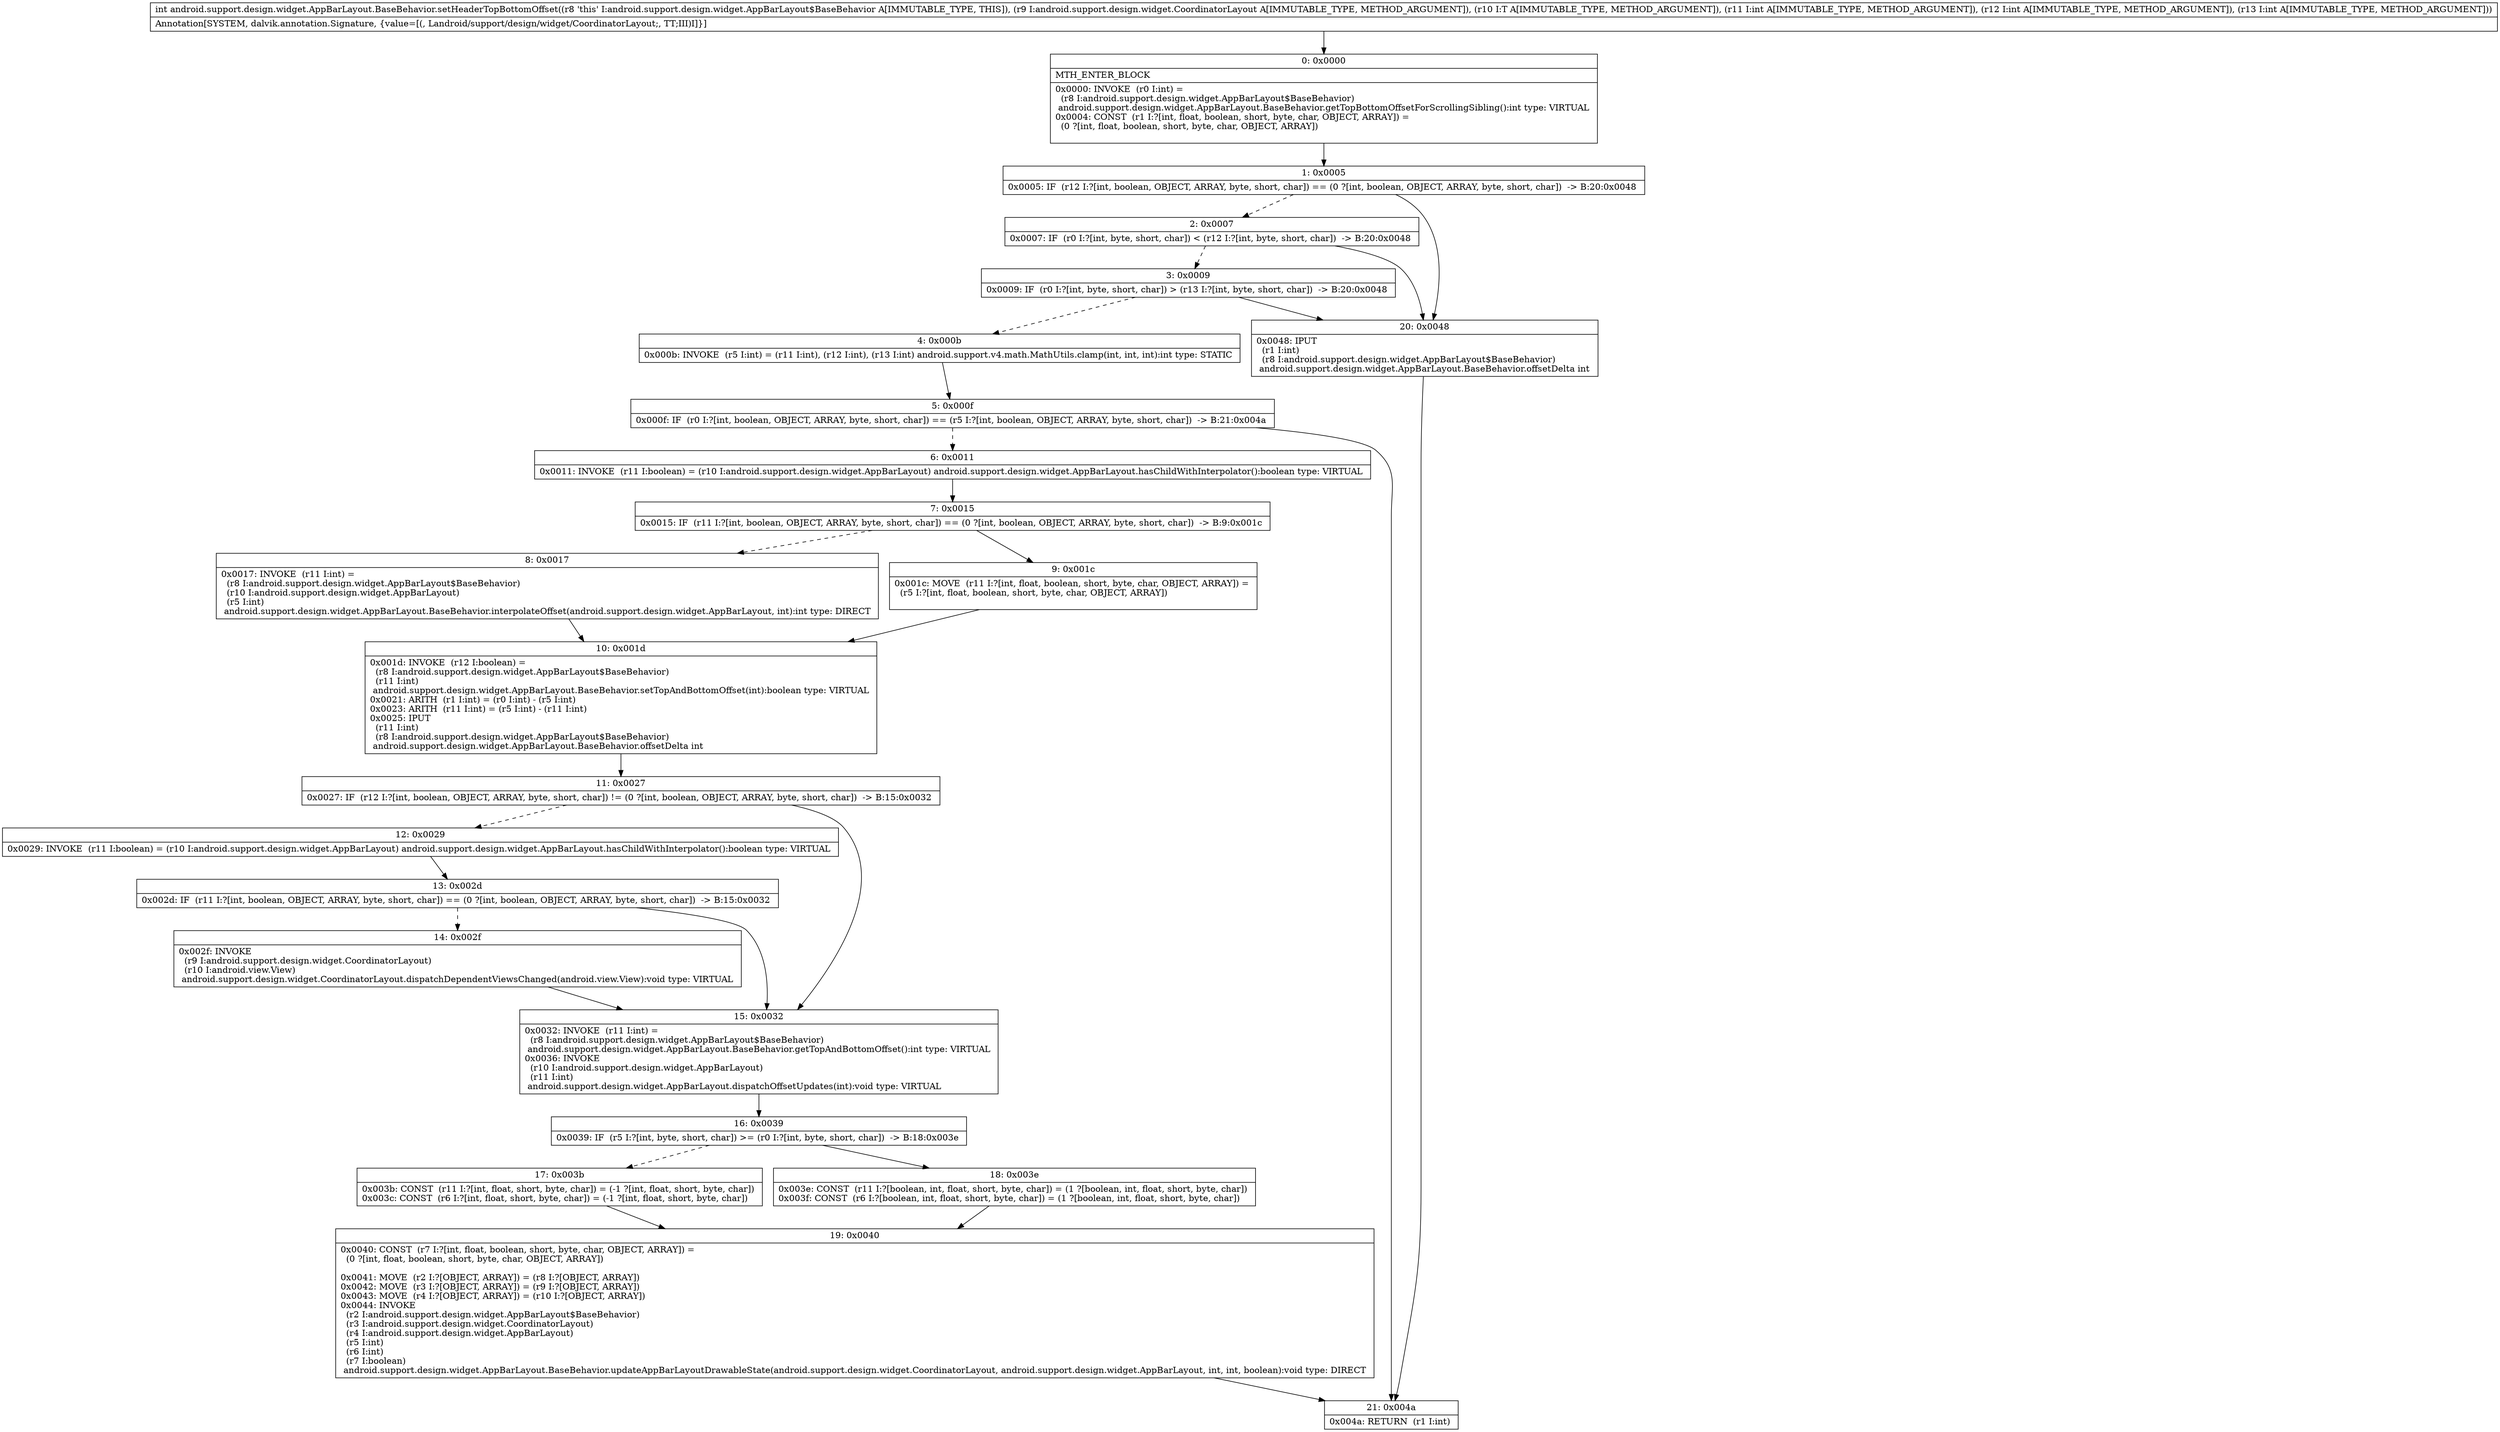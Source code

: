 digraph "CFG forandroid.support.design.widget.AppBarLayout.BaseBehavior.setHeaderTopBottomOffset(Landroid\/support\/design\/widget\/CoordinatorLayout;Landroid\/support\/design\/widget\/AppBarLayout;III)I" {
Node_0 [shape=record,label="{0\:\ 0x0000|MTH_ENTER_BLOCK\l|0x0000: INVOKE  (r0 I:int) = \l  (r8 I:android.support.design.widget.AppBarLayout$BaseBehavior)\l android.support.design.widget.AppBarLayout.BaseBehavior.getTopBottomOffsetForScrollingSibling():int type: VIRTUAL \l0x0004: CONST  (r1 I:?[int, float, boolean, short, byte, char, OBJECT, ARRAY]) = \l  (0 ?[int, float, boolean, short, byte, char, OBJECT, ARRAY])\l \l}"];
Node_1 [shape=record,label="{1\:\ 0x0005|0x0005: IF  (r12 I:?[int, boolean, OBJECT, ARRAY, byte, short, char]) == (0 ?[int, boolean, OBJECT, ARRAY, byte, short, char])  \-\> B:20:0x0048 \l}"];
Node_2 [shape=record,label="{2\:\ 0x0007|0x0007: IF  (r0 I:?[int, byte, short, char]) \< (r12 I:?[int, byte, short, char])  \-\> B:20:0x0048 \l}"];
Node_3 [shape=record,label="{3\:\ 0x0009|0x0009: IF  (r0 I:?[int, byte, short, char]) \> (r13 I:?[int, byte, short, char])  \-\> B:20:0x0048 \l}"];
Node_4 [shape=record,label="{4\:\ 0x000b|0x000b: INVOKE  (r5 I:int) = (r11 I:int), (r12 I:int), (r13 I:int) android.support.v4.math.MathUtils.clamp(int, int, int):int type: STATIC \l}"];
Node_5 [shape=record,label="{5\:\ 0x000f|0x000f: IF  (r0 I:?[int, boolean, OBJECT, ARRAY, byte, short, char]) == (r5 I:?[int, boolean, OBJECT, ARRAY, byte, short, char])  \-\> B:21:0x004a \l}"];
Node_6 [shape=record,label="{6\:\ 0x0011|0x0011: INVOKE  (r11 I:boolean) = (r10 I:android.support.design.widget.AppBarLayout) android.support.design.widget.AppBarLayout.hasChildWithInterpolator():boolean type: VIRTUAL \l}"];
Node_7 [shape=record,label="{7\:\ 0x0015|0x0015: IF  (r11 I:?[int, boolean, OBJECT, ARRAY, byte, short, char]) == (0 ?[int, boolean, OBJECT, ARRAY, byte, short, char])  \-\> B:9:0x001c \l}"];
Node_8 [shape=record,label="{8\:\ 0x0017|0x0017: INVOKE  (r11 I:int) = \l  (r8 I:android.support.design.widget.AppBarLayout$BaseBehavior)\l  (r10 I:android.support.design.widget.AppBarLayout)\l  (r5 I:int)\l android.support.design.widget.AppBarLayout.BaseBehavior.interpolateOffset(android.support.design.widget.AppBarLayout, int):int type: DIRECT \l}"];
Node_9 [shape=record,label="{9\:\ 0x001c|0x001c: MOVE  (r11 I:?[int, float, boolean, short, byte, char, OBJECT, ARRAY]) = \l  (r5 I:?[int, float, boolean, short, byte, char, OBJECT, ARRAY])\l \l}"];
Node_10 [shape=record,label="{10\:\ 0x001d|0x001d: INVOKE  (r12 I:boolean) = \l  (r8 I:android.support.design.widget.AppBarLayout$BaseBehavior)\l  (r11 I:int)\l android.support.design.widget.AppBarLayout.BaseBehavior.setTopAndBottomOffset(int):boolean type: VIRTUAL \l0x0021: ARITH  (r1 I:int) = (r0 I:int) \- (r5 I:int) \l0x0023: ARITH  (r11 I:int) = (r5 I:int) \- (r11 I:int) \l0x0025: IPUT  \l  (r11 I:int)\l  (r8 I:android.support.design.widget.AppBarLayout$BaseBehavior)\l android.support.design.widget.AppBarLayout.BaseBehavior.offsetDelta int \l}"];
Node_11 [shape=record,label="{11\:\ 0x0027|0x0027: IF  (r12 I:?[int, boolean, OBJECT, ARRAY, byte, short, char]) != (0 ?[int, boolean, OBJECT, ARRAY, byte, short, char])  \-\> B:15:0x0032 \l}"];
Node_12 [shape=record,label="{12\:\ 0x0029|0x0029: INVOKE  (r11 I:boolean) = (r10 I:android.support.design.widget.AppBarLayout) android.support.design.widget.AppBarLayout.hasChildWithInterpolator():boolean type: VIRTUAL \l}"];
Node_13 [shape=record,label="{13\:\ 0x002d|0x002d: IF  (r11 I:?[int, boolean, OBJECT, ARRAY, byte, short, char]) == (0 ?[int, boolean, OBJECT, ARRAY, byte, short, char])  \-\> B:15:0x0032 \l}"];
Node_14 [shape=record,label="{14\:\ 0x002f|0x002f: INVOKE  \l  (r9 I:android.support.design.widget.CoordinatorLayout)\l  (r10 I:android.view.View)\l android.support.design.widget.CoordinatorLayout.dispatchDependentViewsChanged(android.view.View):void type: VIRTUAL \l}"];
Node_15 [shape=record,label="{15\:\ 0x0032|0x0032: INVOKE  (r11 I:int) = \l  (r8 I:android.support.design.widget.AppBarLayout$BaseBehavior)\l android.support.design.widget.AppBarLayout.BaseBehavior.getTopAndBottomOffset():int type: VIRTUAL \l0x0036: INVOKE  \l  (r10 I:android.support.design.widget.AppBarLayout)\l  (r11 I:int)\l android.support.design.widget.AppBarLayout.dispatchOffsetUpdates(int):void type: VIRTUAL \l}"];
Node_16 [shape=record,label="{16\:\ 0x0039|0x0039: IF  (r5 I:?[int, byte, short, char]) \>= (r0 I:?[int, byte, short, char])  \-\> B:18:0x003e \l}"];
Node_17 [shape=record,label="{17\:\ 0x003b|0x003b: CONST  (r11 I:?[int, float, short, byte, char]) = (\-1 ?[int, float, short, byte, char]) \l0x003c: CONST  (r6 I:?[int, float, short, byte, char]) = (\-1 ?[int, float, short, byte, char]) \l}"];
Node_18 [shape=record,label="{18\:\ 0x003e|0x003e: CONST  (r11 I:?[boolean, int, float, short, byte, char]) = (1 ?[boolean, int, float, short, byte, char]) \l0x003f: CONST  (r6 I:?[boolean, int, float, short, byte, char]) = (1 ?[boolean, int, float, short, byte, char]) \l}"];
Node_19 [shape=record,label="{19\:\ 0x0040|0x0040: CONST  (r7 I:?[int, float, boolean, short, byte, char, OBJECT, ARRAY]) = \l  (0 ?[int, float, boolean, short, byte, char, OBJECT, ARRAY])\l \l0x0041: MOVE  (r2 I:?[OBJECT, ARRAY]) = (r8 I:?[OBJECT, ARRAY]) \l0x0042: MOVE  (r3 I:?[OBJECT, ARRAY]) = (r9 I:?[OBJECT, ARRAY]) \l0x0043: MOVE  (r4 I:?[OBJECT, ARRAY]) = (r10 I:?[OBJECT, ARRAY]) \l0x0044: INVOKE  \l  (r2 I:android.support.design.widget.AppBarLayout$BaseBehavior)\l  (r3 I:android.support.design.widget.CoordinatorLayout)\l  (r4 I:android.support.design.widget.AppBarLayout)\l  (r5 I:int)\l  (r6 I:int)\l  (r7 I:boolean)\l android.support.design.widget.AppBarLayout.BaseBehavior.updateAppBarLayoutDrawableState(android.support.design.widget.CoordinatorLayout, android.support.design.widget.AppBarLayout, int, int, boolean):void type: DIRECT \l}"];
Node_20 [shape=record,label="{20\:\ 0x0048|0x0048: IPUT  \l  (r1 I:int)\l  (r8 I:android.support.design.widget.AppBarLayout$BaseBehavior)\l android.support.design.widget.AppBarLayout.BaseBehavior.offsetDelta int \l}"];
Node_21 [shape=record,label="{21\:\ 0x004a|0x004a: RETURN  (r1 I:int) \l}"];
MethodNode[shape=record,label="{int android.support.design.widget.AppBarLayout.BaseBehavior.setHeaderTopBottomOffset((r8 'this' I:android.support.design.widget.AppBarLayout$BaseBehavior A[IMMUTABLE_TYPE, THIS]), (r9 I:android.support.design.widget.CoordinatorLayout A[IMMUTABLE_TYPE, METHOD_ARGUMENT]), (r10 I:T A[IMMUTABLE_TYPE, METHOD_ARGUMENT]), (r11 I:int A[IMMUTABLE_TYPE, METHOD_ARGUMENT]), (r12 I:int A[IMMUTABLE_TYPE, METHOD_ARGUMENT]), (r13 I:int A[IMMUTABLE_TYPE, METHOD_ARGUMENT]))  | Annotation[SYSTEM, dalvik.annotation.Signature, \{value=[(, Landroid\/support\/design\/widget\/CoordinatorLayout;, TT;III)I]\}]\l}"];
MethodNode -> Node_0;
Node_0 -> Node_1;
Node_1 -> Node_2[style=dashed];
Node_1 -> Node_20;
Node_2 -> Node_3[style=dashed];
Node_2 -> Node_20;
Node_3 -> Node_4[style=dashed];
Node_3 -> Node_20;
Node_4 -> Node_5;
Node_5 -> Node_6[style=dashed];
Node_5 -> Node_21;
Node_6 -> Node_7;
Node_7 -> Node_8[style=dashed];
Node_7 -> Node_9;
Node_8 -> Node_10;
Node_9 -> Node_10;
Node_10 -> Node_11;
Node_11 -> Node_12[style=dashed];
Node_11 -> Node_15;
Node_12 -> Node_13;
Node_13 -> Node_14[style=dashed];
Node_13 -> Node_15;
Node_14 -> Node_15;
Node_15 -> Node_16;
Node_16 -> Node_17[style=dashed];
Node_16 -> Node_18;
Node_17 -> Node_19;
Node_18 -> Node_19;
Node_19 -> Node_21;
Node_20 -> Node_21;
}

